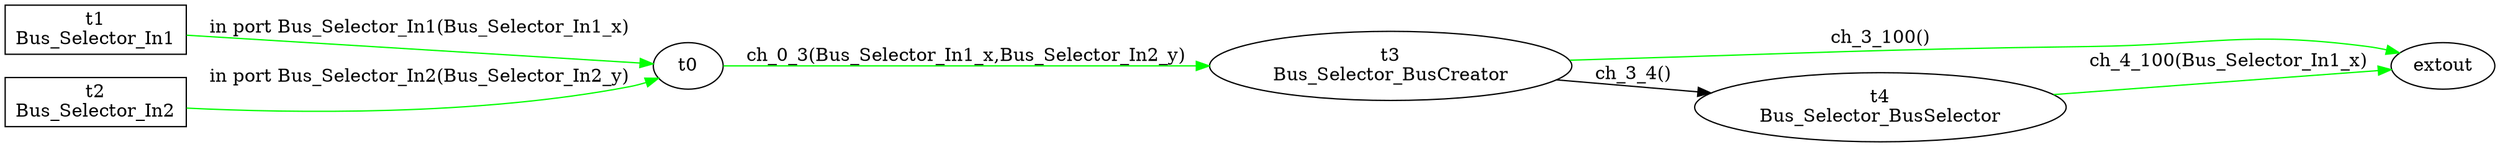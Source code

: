 digraph csp {
	graph [rankdir=LR];
	Bus_Selector_BusCreator	 [label="t3\nBus_Selector_BusCreator"];
	t0 -> Bus_Selector_BusCreator	 [color=green,
		label="ch_0_3(Bus_Selector_In1_x,Bus_Selector_In2_y)"];
	extout	 [label=extout];
	Bus_Selector_In1	 [label="t1\nBus_Selector_In1",
		shape=box];
	Bus_Selector_In1 -> t0	 [color=green,
		label="in port Bus_Selector_In1(Bus_Selector_In1_x)"];
	Bus_Selector_In2	 [label="t2\nBus_Selector_In2",
		shape=box];
	Bus_Selector_In2 -> t0	 [color=green,
		label="in port Bus_Selector_In2(Bus_Selector_In2_y)"];
	Bus_Selector_BusSelector	 [label="t4\nBus_Selector_BusSelector"];
	Bus_Selector_BusCreator -> Bus_Selector_BusSelector	 [label="ch_3_4()"];
	Bus_Selector_BusCreator -> extout	 [color=green,
		label="ch_3_100()"];
	Bus_Selector_BusSelector -> extout	 [color=green,
		label="ch_4_100(Bus_Selector_In1_x)"];
}
